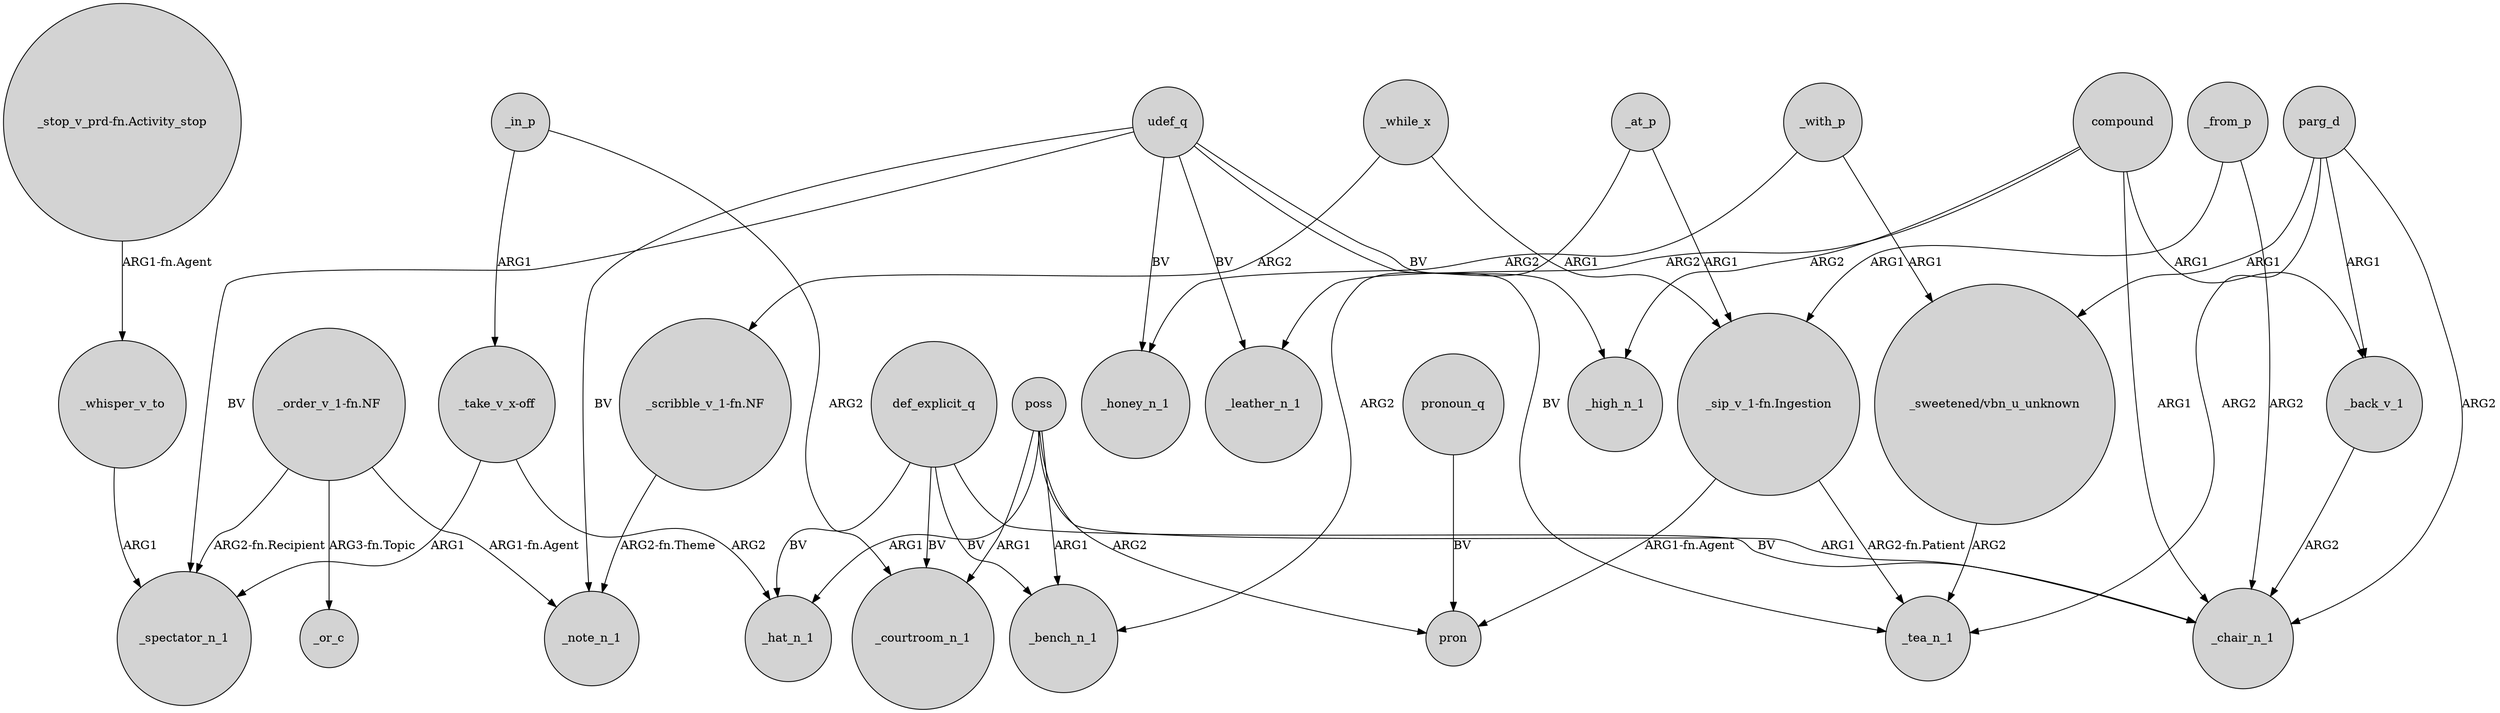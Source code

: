 digraph {
	node [shape=circle style=filled]
	"_sip_v_1-fn.Ingestion" -> pron [label="ARG1-fn.Agent"]
	"_order_v_1-fn.NF" -> _spectator_n_1 [label="ARG2-fn.Recipient"]
	_whisper_v_to -> _spectator_n_1 [label=ARG1]
	_in_p -> _courtroom_n_1 [label=ARG2]
	_while_x -> "_sip_v_1-fn.Ingestion" [label=ARG1]
	poss -> pron [label=ARG2]
	def_explicit_q -> _bench_n_1 [label=BV]
	_back_v_1 -> _chair_n_1 [label=ARG2]
	"_stop_v_prd-fn.Activity_stop" -> _whisper_v_to [label="ARG1-fn.Agent"]
	poss -> _courtroom_n_1 [label=ARG1]
	parg_d -> _tea_n_1 [label=ARG2]
	_from_p -> _chair_n_1 [label=ARG2]
	compound -> _back_v_1 [label=ARG1]
	_at_p -> _bench_n_1 [label=ARG2]
	"_scribble_v_1-fn.NF" -> _note_n_1 [label="ARG2-fn.Theme"]
	_in_p -> "_take_v_x-off" [label=ARG1]
	parg_d -> "_sweetened/vbn_u_unknown" [label=ARG1]
	udef_q -> _tea_n_1 [label=BV]
	udef_q -> _leather_n_1 [label=BV]
	_at_p -> "_sip_v_1-fn.Ingestion" [label=ARG1]
	udef_q -> _high_n_1 [label=BV]
	pronoun_q -> pron [label=BV]
	udef_q -> _honey_n_1 [label=BV]
	compound -> _high_n_1 [label=ARG2]
	"_sip_v_1-fn.Ingestion" -> _tea_n_1 [label="ARG2-fn.Patient"]
	def_explicit_q -> _hat_n_1 [label=BV]
	"_order_v_1-fn.NF" -> _note_n_1 [label="ARG1-fn.Agent"]
	def_explicit_q -> _courtroom_n_1 [label=BV]
	_with_p -> _honey_n_1 [label=ARG2]
	compound -> _chair_n_1 [label=ARG1]
	parg_d -> _back_v_1 [label=ARG1]
	parg_d -> _chair_n_1 [label=ARG2]
	def_explicit_q -> _chair_n_1 [label=BV]
	_while_x -> "_scribble_v_1-fn.NF" [label=ARG2]
	"_take_v_x-off" -> _spectator_n_1 [label=ARG1]
	_from_p -> "_sip_v_1-fn.Ingestion" [label=ARG1]
	compound -> _leather_n_1 [label=ARG2]
	"_order_v_1-fn.NF" -> _or_c [label="ARG3-fn.Topic"]
	poss -> _hat_n_1 [label=ARG1]
	_with_p -> "_sweetened/vbn_u_unknown" [label=ARG1]
	poss -> _chair_n_1 [label=ARG1]
	udef_q -> _spectator_n_1 [label=BV]
	poss -> _bench_n_1 [label=ARG1]
	udef_q -> _note_n_1 [label=BV]
	"_sweetened/vbn_u_unknown" -> _tea_n_1 [label=ARG2]
	"_take_v_x-off" -> _hat_n_1 [label=ARG2]
}
